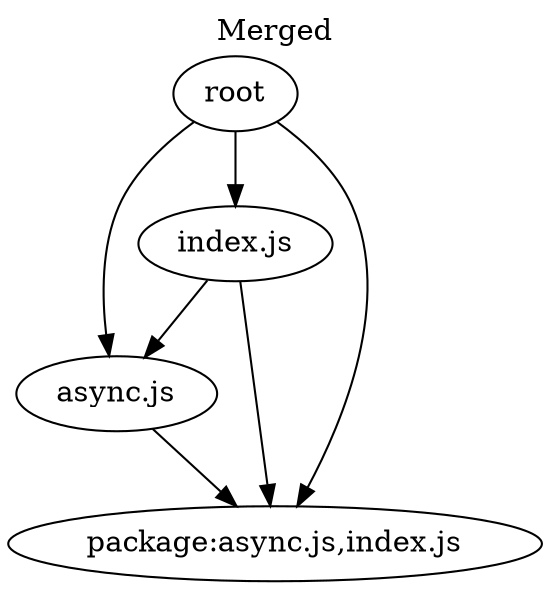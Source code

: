 digraph merged {
  labelloc="t";
  label="Merged";
  layout="dot";

  "async.js";
  "index.js";
  "package:async.js,index.js";
  "root";

  "async.js" -> "package:async.js,index.js";
  "index.js" -> "async.js";
  "index.js" -> "package:async.js,index.js";
  "root" -> "async.js";
  "root" -> "index.js";
  "root" -> "package:async.js,index.js";
}
